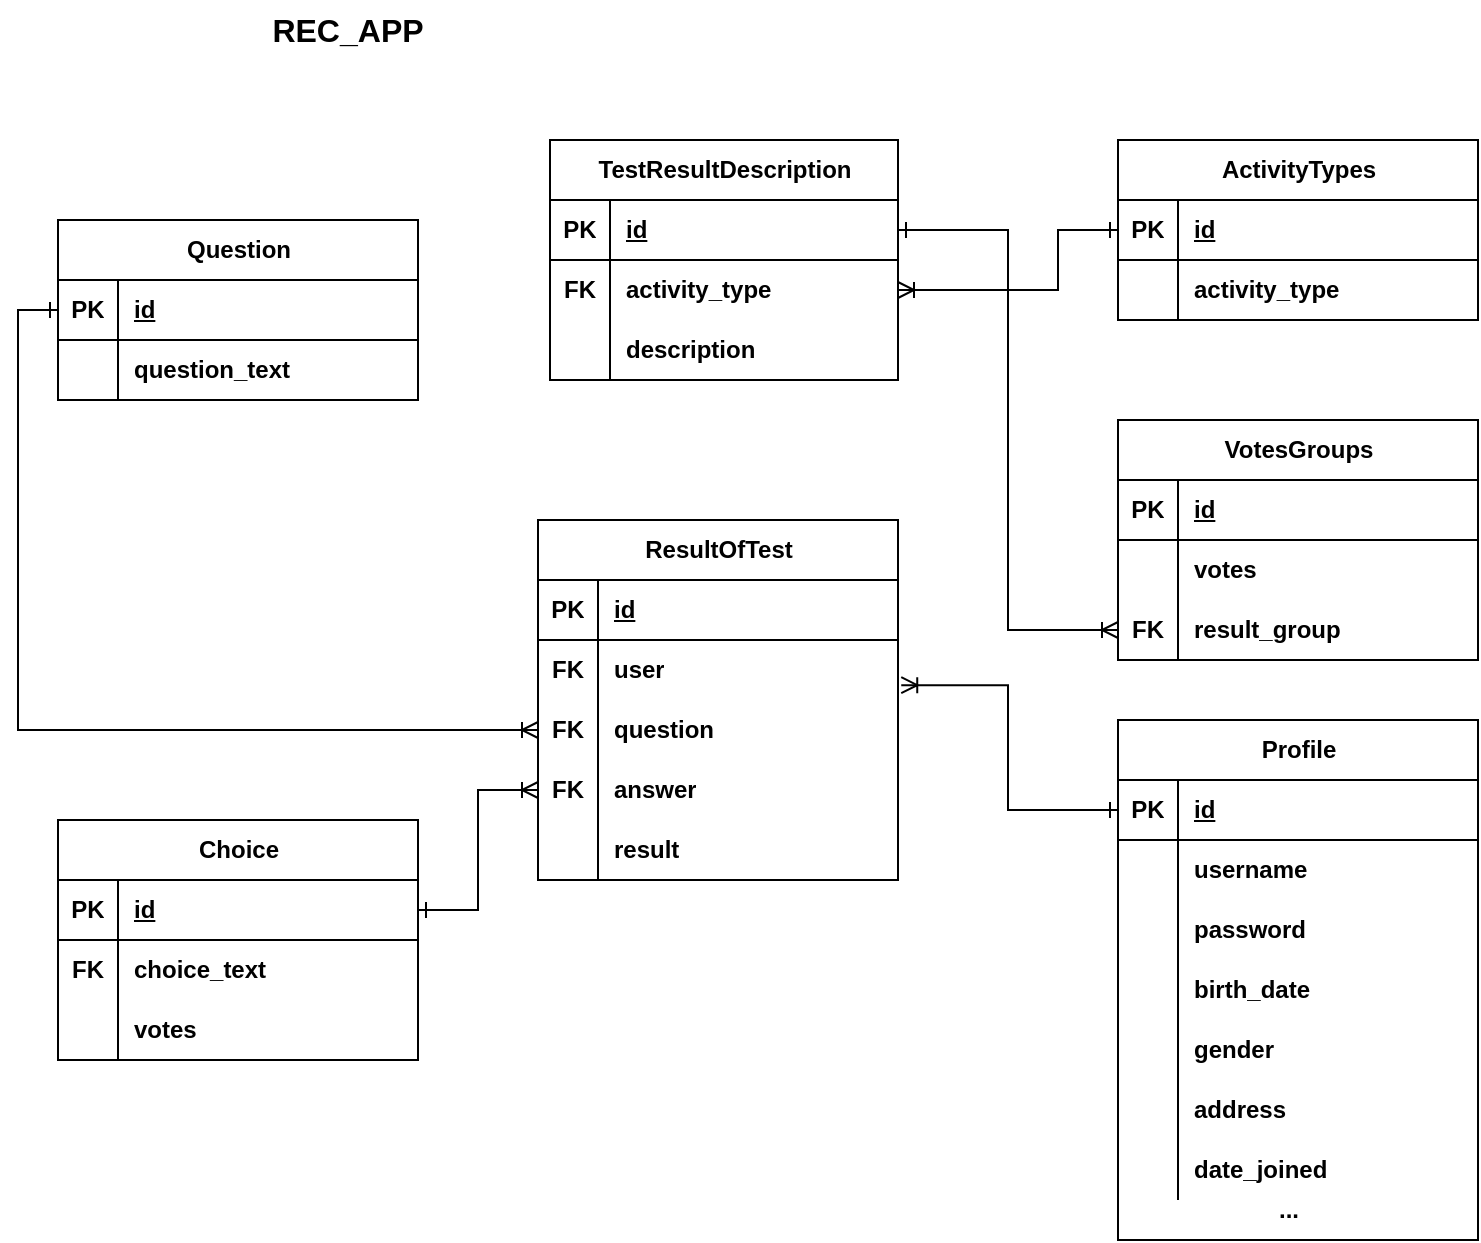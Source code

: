 <mxfile version="22.1.15" type="device">
  <diagram name="Страница — 1" id="PBj7ib9tfzUwgU_DttQS">
    <mxGraphModel dx="1358" dy="766" grid="1" gridSize="10" guides="1" tooltips="1" connect="1" arrows="1" fold="1" page="1" pageScale="1" pageWidth="827" pageHeight="1169" math="0" shadow="0">
      <root>
        <mxCell id="0" />
        <mxCell id="1" parent="0" />
        <mxCell id="XUn2laKPpw6O0YY7JGu0-66" value="&lt;div style=&quot;border-color: var(--border-color);&quot;&gt;Choice&lt;/div&gt;" style="shape=table;startSize=30;container=1;collapsible=1;childLayout=tableLayout;fixedRows=1;rowLines=0;fontStyle=1;align=center;resizeLast=1;html=1;fontFamily=Helvetica;" parent="1" vertex="1">
          <mxGeometry x="60" y="420" width="180" height="120" as="geometry" />
        </mxCell>
        <mxCell id="XUn2laKPpw6O0YY7JGu0-67" value="" style="shape=tableRow;horizontal=0;startSize=0;swimlaneHead=0;swimlaneBody=0;fillColor=none;collapsible=0;dropTarget=0;points=[[0,0.5],[1,0.5]];portConstraint=eastwest;top=0;left=0;right=0;bottom=1;fontFamily=Helvetica;" parent="XUn2laKPpw6O0YY7JGu0-66" vertex="1">
          <mxGeometry y="30" width="180" height="30" as="geometry" />
        </mxCell>
        <mxCell id="XUn2laKPpw6O0YY7JGu0-68" value="PK" style="shape=partialRectangle;connectable=0;fillColor=none;top=0;left=0;bottom=0;right=0;fontStyle=1;overflow=hidden;whiteSpace=wrap;html=1;fontFamily=Helvetica;" parent="XUn2laKPpw6O0YY7JGu0-67" vertex="1">
          <mxGeometry width="30" height="30" as="geometry">
            <mxRectangle width="30" height="30" as="alternateBounds" />
          </mxGeometry>
        </mxCell>
        <mxCell id="XUn2laKPpw6O0YY7JGu0-69" value="id" style="shape=partialRectangle;connectable=0;fillColor=none;top=0;left=0;bottom=0;right=0;align=left;spacingLeft=6;fontStyle=5;overflow=hidden;whiteSpace=wrap;html=1;fontFamily=Helvetica;" parent="XUn2laKPpw6O0YY7JGu0-67" vertex="1">
          <mxGeometry x="30" width="150" height="30" as="geometry">
            <mxRectangle width="150" height="30" as="alternateBounds" />
          </mxGeometry>
        </mxCell>
        <mxCell id="XUn2laKPpw6O0YY7JGu0-70" value="" style="shape=tableRow;horizontal=0;startSize=0;swimlaneHead=0;swimlaneBody=0;fillColor=none;collapsible=0;dropTarget=0;points=[[0,0.5],[1,0.5]];portConstraint=eastwest;top=0;left=0;right=0;bottom=0;fontFamily=Helvetica;" parent="XUn2laKPpw6O0YY7JGu0-66" vertex="1">
          <mxGeometry y="60" width="180" height="30" as="geometry" />
        </mxCell>
        <mxCell id="XUn2laKPpw6O0YY7JGu0-71" value="&lt;b&gt;FK&lt;/b&gt;" style="shape=partialRectangle;connectable=0;fillColor=none;top=0;left=0;bottom=0;right=0;editable=1;overflow=hidden;whiteSpace=wrap;html=1;fontFamily=Helvetica;" parent="XUn2laKPpw6O0YY7JGu0-70" vertex="1">
          <mxGeometry width="30" height="30" as="geometry">
            <mxRectangle width="30" height="30" as="alternateBounds" />
          </mxGeometry>
        </mxCell>
        <mxCell id="XUn2laKPpw6O0YY7JGu0-72" value="&lt;div style=&quot;border-color: var(--border-color); font-weight: 700;&quot;&gt;choice_text&lt;/div&gt;" style="shape=partialRectangle;connectable=0;fillColor=none;top=0;left=0;bottom=0;right=0;align=left;spacingLeft=6;overflow=hidden;whiteSpace=wrap;html=1;fontFamily=Helvetica;" parent="XUn2laKPpw6O0YY7JGu0-70" vertex="1">
          <mxGeometry x="30" width="150" height="30" as="geometry">
            <mxRectangle width="150" height="30" as="alternateBounds" />
          </mxGeometry>
        </mxCell>
        <mxCell id="XUn2laKPpw6O0YY7JGu0-73" value="" style="shape=tableRow;horizontal=0;startSize=0;swimlaneHead=0;swimlaneBody=0;fillColor=none;collapsible=0;dropTarget=0;points=[[0,0.5],[1,0.5]];portConstraint=eastwest;top=0;left=0;right=0;bottom=0;fontFamily=Helvetica;" parent="XUn2laKPpw6O0YY7JGu0-66" vertex="1">
          <mxGeometry y="90" width="180" height="30" as="geometry" />
        </mxCell>
        <mxCell id="XUn2laKPpw6O0YY7JGu0-74" value="" style="shape=partialRectangle;connectable=0;fillColor=none;top=0;left=0;bottom=0;right=0;editable=1;overflow=hidden;whiteSpace=wrap;html=1;fontFamily=Helvetica;" parent="XUn2laKPpw6O0YY7JGu0-73" vertex="1">
          <mxGeometry width="30" height="30" as="geometry">
            <mxRectangle width="30" height="30" as="alternateBounds" />
          </mxGeometry>
        </mxCell>
        <mxCell id="XUn2laKPpw6O0YY7JGu0-75" value="&lt;div style=&quot;border-color: var(--border-color); font-weight: 700;&quot;&gt;votes&lt;br&gt;&lt;/div&gt;" style="shape=partialRectangle;connectable=0;fillColor=none;top=0;left=0;bottom=0;right=0;align=left;spacingLeft=6;overflow=hidden;whiteSpace=wrap;html=1;fontFamily=Helvetica;" parent="XUn2laKPpw6O0YY7JGu0-73" vertex="1">
          <mxGeometry x="30" width="150" height="30" as="geometry">
            <mxRectangle width="150" height="30" as="alternateBounds" />
          </mxGeometry>
        </mxCell>
        <mxCell id="XUn2laKPpw6O0YY7JGu0-79" value="&lt;div style=&quot;border-color: var(--border-color);&quot;&gt;Question&lt;/div&gt;" style="shape=table;startSize=30;container=1;collapsible=1;childLayout=tableLayout;fixedRows=1;rowLines=0;fontStyle=1;align=center;resizeLast=1;html=1;fontFamily=Helvetica;" parent="1" vertex="1">
          <mxGeometry x="60" y="120" width="180" height="90" as="geometry" />
        </mxCell>
        <mxCell id="XUn2laKPpw6O0YY7JGu0-80" value="" style="shape=tableRow;horizontal=0;startSize=0;swimlaneHead=0;swimlaneBody=0;fillColor=none;collapsible=0;dropTarget=0;points=[[0,0.5],[1,0.5]];portConstraint=eastwest;top=0;left=0;right=0;bottom=1;fontFamily=Helvetica;" parent="XUn2laKPpw6O0YY7JGu0-79" vertex="1">
          <mxGeometry y="30" width="180" height="30" as="geometry" />
        </mxCell>
        <mxCell id="XUn2laKPpw6O0YY7JGu0-81" value="PK" style="shape=partialRectangle;connectable=0;fillColor=none;top=0;left=0;bottom=0;right=0;fontStyle=1;overflow=hidden;whiteSpace=wrap;html=1;fontFamily=Helvetica;" parent="XUn2laKPpw6O0YY7JGu0-80" vertex="1">
          <mxGeometry width="30" height="30" as="geometry">
            <mxRectangle width="30" height="30" as="alternateBounds" />
          </mxGeometry>
        </mxCell>
        <mxCell id="XUn2laKPpw6O0YY7JGu0-82" value="id" style="shape=partialRectangle;connectable=0;fillColor=none;top=0;left=0;bottom=0;right=0;align=left;spacingLeft=6;fontStyle=5;overflow=hidden;whiteSpace=wrap;html=1;fontFamily=Helvetica;" parent="XUn2laKPpw6O0YY7JGu0-80" vertex="1">
          <mxGeometry x="30" width="150" height="30" as="geometry">
            <mxRectangle width="150" height="30" as="alternateBounds" />
          </mxGeometry>
        </mxCell>
        <mxCell id="XUn2laKPpw6O0YY7JGu0-83" value="" style="shape=tableRow;horizontal=0;startSize=0;swimlaneHead=0;swimlaneBody=0;fillColor=none;collapsible=0;dropTarget=0;points=[[0,0.5],[1,0.5]];portConstraint=eastwest;top=0;left=0;right=0;bottom=0;fontFamily=Helvetica;" parent="XUn2laKPpw6O0YY7JGu0-79" vertex="1">
          <mxGeometry y="60" width="180" height="30" as="geometry" />
        </mxCell>
        <mxCell id="XUn2laKPpw6O0YY7JGu0-84" value="" style="shape=partialRectangle;connectable=0;fillColor=none;top=0;left=0;bottom=0;right=0;editable=1;overflow=hidden;whiteSpace=wrap;html=1;fontFamily=Helvetica;" parent="XUn2laKPpw6O0YY7JGu0-83" vertex="1">
          <mxGeometry width="30" height="30" as="geometry">
            <mxRectangle width="30" height="30" as="alternateBounds" />
          </mxGeometry>
        </mxCell>
        <mxCell id="XUn2laKPpw6O0YY7JGu0-85" value="&lt;div style=&quot;border-color: var(--border-color); font-weight: 700;&quot;&gt;question_text&lt;/div&gt;" style="shape=partialRectangle;connectable=0;fillColor=none;top=0;left=0;bottom=0;right=0;align=left;spacingLeft=6;overflow=hidden;whiteSpace=wrap;html=1;fontFamily=Helvetica;" parent="XUn2laKPpw6O0YY7JGu0-83" vertex="1">
          <mxGeometry x="30" width="150" height="30" as="geometry">
            <mxRectangle width="150" height="30" as="alternateBounds" />
          </mxGeometry>
        </mxCell>
        <mxCell id="XUn2laKPpw6O0YY7JGu0-125" value="" style="shape=tableRow;horizontal=0;startSize=0;swimlaneHead=0;swimlaneBody=0;fillColor=none;collapsible=0;dropTarget=0;points=[[0,0.5],[1,0.5]];portConstraint=eastwest;top=0;left=0;right=0;bottom=0;fontFamily=Helvetica;" parent="1" vertex="1">
          <mxGeometry x="340" y="200" width="180" height="30" as="geometry" />
        </mxCell>
        <mxCell id="XUn2laKPpw6O0YY7JGu0-126" value="" style="shape=partialRectangle;connectable=0;fillColor=none;top=0;left=0;bottom=0;right=0;editable=1;overflow=hidden;whiteSpace=wrap;html=1;fontFamily=Helvetica;" parent="XUn2laKPpw6O0YY7JGu0-125" vertex="1">
          <mxGeometry width="30" height="30" as="geometry">
            <mxRectangle width="30" height="30" as="alternateBounds" />
          </mxGeometry>
        </mxCell>
        <mxCell id="XUn2laKPpw6O0YY7JGu0-128" value="" style="shape=tableRow;horizontal=0;startSize=0;swimlaneHead=0;swimlaneBody=0;fillColor=none;collapsible=0;dropTarget=0;points=[[0,0.5],[1,0.5]];portConstraint=eastwest;top=0;left=0;right=0;bottom=0;fontFamily=Helvetica;" parent="1" vertex="1">
          <mxGeometry x="350" y="170" width="180" height="30" as="geometry" />
        </mxCell>
        <mxCell id="XUn2laKPpw6O0YY7JGu0-112" value="&lt;div style=&quot;border-color: var(--border-color);&quot;&gt;TestResultDescription&lt;/div&gt;" style="shape=table;startSize=30;container=1;collapsible=1;childLayout=tableLayout;fixedRows=1;rowLines=0;fontStyle=1;align=center;resizeLast=1;html=1;movable=1;resizable=1;rotatable=1;deletable=1;editable=1;locked=0;connectable=1;fontFamily=Helvetica;" parent="1" vertex="1">
          <mxGeometry x="306" y="80" width="174" height="120" as="geometry" />
        </mxCell>
        <mxCell id="XUn2laKPpw6O0YY7JGu0-113" value="" style="shape=tableRow;horizontal=0;startSize=0;swimlaneHead=0;swimlaneBody=0;fillColor=none;collapsible=0;dropTarget=0;points=[[0,0.5],[1,0.5]];portConstraint=eastwest;top=0;left=0;right=0;bottom=1;fontFamily=Helvetica;" parent="XUn2laKPpw6O0YY7JGu0-112" vertex="1">
          <mxGeometry y="30" width="174" height="30" as="geometry" />
        </mxCell>
        <mxCell id="XUn2laKPpw6O0YY7JGu0-114" value="PK" style="shape=partialRectangle;connectable=0;fillColor=none;top=0;left=0;bottom=0;right=0;fontStyle=1;overflow=hidden;whiteSpace=wrap;html=1;fontFamily=Helvetica;" parent="XUn2laKPpw6O0YY7JGu0-113" vertex="1">
          <mxGeometry width="30" height="30" as="geometry">
            <mxRectangle width="30" height="30" as="alternateBounds" />
          </mxGeometry>
        </mxCell>
        <mxCell id="XUn2laKPpw6O0YY7JGu0-115" value="id" style="shape=partialRectangle;connectable=0;fillColor=none;top=0;left=0;bottom=0;right=0;align=left;spacingLeft=6;fontStyle=5;overflow=hidden;whiteSpace=wrap;html=1;fontFamily=Helvetica;" parent="XUn2laKPpw6O0YY7JGu0-113" vertex="1">
          <mxGeometry x="30" width="144" height="30" as="geometry">
            <mxRectangle width="144" height="30" as="alternateBounds" />
          </mxGeometry>
        </mxCell>
        <mxCell id="XUn2laKPpw6O0YY7JGu0-116" value="" style="shape=tableRow;horizontal=0;startSize=0;swimlaneHead=0;swimlaneBody=0;fillColor=none;collapsible=0;dropTarget=0;points=[[0,0.5],[1,0.5]];portConstraint=eastwest;top=0;left=0;right=0;bottom=0;fontFamily=Helvetica;" parent="XUn2laKPpw6O0YY7JGu0-112" vertex="1">
          <mxGeometry y="60" width="174" height="30" as="geometry" />
        </mxCell>
        <mxCell id="XUn2laKPpw6O0YY7JGu0-117" value="&lt;b&gt;FK&lt;/b&gt;" style="shape=partialRectangle;connectable=0;fillColor=none;top=0;left=0;bottom=0;right=0;editable=1;overflow=hidden;whiteSpace=wrap;html=1;fontFamily=Helvetica;" parent="XUn2laKPpw6O0YY7JGu0-116" vertex="1">
          <mxGeometry width="30" height="30" as="geometry">
            <mxRectangle width="30" height="30" as="alternateBounds" />
          </mxGeometry>
        </mxCell>
        <mxCell id="XUn2laKPpw6O0YY7JGu0-118" value="&lt;div style=&quot;border-color: var(--border-color); font-weight: 700;&quot;&gt;activity_type&lt;/div&gt;" style="shape=partialRectangle;connectable=0;fillColor=none;top=0;left=0;bottom=0;right=0;align=left;spacingLeft=6;overflow=hidden;whiteSpace=wrap;html=1;fontFamily=Helvetica;" parent="XUn2laKPpw6O0YY7JGu0-116" vertex="1">
          <mxGeometry x="30" width="144" height="30" as="geometry">
            <mxRectangle width="144" height="30" as="alternateBounds" />
          </mxGeometry>
        </mxCell>
        <mxCell id="XUn2laKPpw6O0YY7JGu0-119" value="" style="shape=tableRow;horizontal=0;startSize=0;swimlaneHead=0;swimlaneBody=0;fillColor=none;collapsible=0;dropTarget=0;points=[[0,0.5],[1,0.5]];portConstraint=eastwest;top=0;left=0;right=0;bottom=0;fontFamily=Helvetica;" parent="XUn2laKPpw6O0YY7JGu0-112" vertex="1">
          <mxGeometry y="90" width="174" height="30" as="geometry" />
        </mxCell>
        <mxCell id="XUn2laKPpw6O0YY7JGu0-120" value="" style="shape=partialRectangle;connectable=0;fillColor=none;top=0;left=0;bottom=0;right=0;editable=1;overflow=hidden;whiteSpace=wrap;html=1;fontFamily=Helvetica;" parent="XUn2laKPpw6O0YY7JGu0-119" vertex="1">
          <mxGeometry width="30" height="30" as="geometry">
            <mxRectangle width="30" height="30" as="alternateBounds" />
          </mxGeometry>
        </mxCell>
        <mxCell id="XUn2laKPpw6O0YY7JGu0-121" value="&lt;div style=&quot;border-color: var(--border-color); font-weight: 700;&quot;&gt;description&lt;/div&gt;" style="shape=partialRectangle;connectable=0;fillColor=none;top=0;left=0;bottom=0;right=0;align=left;spacingLeft=6;overflow=hidden;whiteSpace=wrap;html=1;fontFamily=Helvetica;" parent="XUn2laKPpw6O0YY7JGu0-119" vertex="1">
          <mxGeometry x="30" width="144" height="30" as="geometry">
            <mxRectangle width="144" height="30" as="alternateBounds" />
          </mxGeometry>
        </mxCell>
        <mxCell id="XUn2laKPpw6O0YY7JGu0-137" value="&lt;b&gt;&lt;font style=&quot;font-size: 16px;&quot;&gt;REC_APP&lt;/font&gt;&lt;/b&gt;" style="text;html=1;strokeColor=none;fillColor=none;align=center;verticalAlign=middle;whiteSpace=wrap;rounded=0;" parent="1" vertex="1">
          <mxGeometry x="100" y="10" width="210" height="30" as="geometry" />
        </mxCell>
        <mxCell id="En54We7QtaP9L_iG5J3X-21" value="&lt;div style=&quot;border-color: var(--border-color);&quot;&gt;ResultOfTest&lt;/div&gt;" style="shape=table;startSize=30;container=1;collapsible=1;childLayout=tableLayout;fixedRows=1;rowLines=0;fontStyle=1;align=center;resizeLast=1;html=1;fontFamily=Helvetica;" parent="1" vertex="1">
          <mxGeometry x="300" y="270" width="180" height="180" as="geometry" />
        </mxCell>
        <mxCell id="En54We7QtaP9L_iG5J3X-22" value="" style="shape=tableRow;horizontal=0;startSize=0;swimlaneHead=0;swimlaneBody=0;fillColor=none;collapsible=0;dropTarget=0;points=[[0,0.5],[1,0.5]];portConstraint=eastwest;top=0;left=0;right=0;bottom=1;fontFamily=Helvetica;" parent="En54We7QtaP9L_iG5J3X-21" vertex="1">
          <mxGeometry y="30" width="180" height="30" as="geometry" />
        </mxCell>
        <mxCell id="En54We7QtaP9L_iG5J3X-23" value="PK" style="shape=partialRectangle;connectable=0;fillColor=none;top=0;left=0;bottom=0;right=0;fontStyle=1;overflow=hidden;whiteSpace=wrap;html=1;fontFamily=Helvetica;" parent="En54We7QtaP9L_iG5J3X-22" vertex="1">
          <mxGeometry width="30" height="30" as="geometry">
            <mxRectangle width="30" height="30" as="alternateBounds" />
          </mxGeometry>
        </mxCell>
        <mxCell id="En54We7QtaP9L_iG5J3X-24" value="id" style="shape=partialRectangle;connectable=0;fillColor=none;top=0;left=0;bottom=0;right=0;align=left;spacingLeft=6;fontStyle=5;overflow=hidden;whiteSpace=wrap;html=1;fontFamily=Helvetica;" parent="En54We7QtaP9L_iG5J3X-22" vertex="1">
          <mxGeometry x="30" width="150" height="30" as="geometry">
            <mxRectangle width="150" height="30" as="alternateBounds" />
          </mxGeometry>
        </mxCell>
        <mxCell id="En54We7QtaP9L_iG5J3X-25" value="" style="shape=tableRow;horizontal=0;startSize=0;swimlaneHead=0;swimlaneBody=0;fillColor=none;collapsible=0;dropTarget=0;points=[[0,0.5],[1,0.5]];portConstraint=eastwest;top=0;left=0;right=0;bottom=0;fontFamily=Helvetica;" parent="En54We7QtaP9L_iG5J3X-21" vertex="1">
          <mxGeometry y="60" width="180" height="30" as="geometry" />
        </mxCell>
        <mxCell id="En54We7QtaP9L_iG5J3X-26" value="&lt;b&gt;FK&lt;/b&gt;" style="shape=partialRectangle;connectable=0;fillColor=none;top=0;left=0;bottom=0;right=0;editable=1;overflow=hidden;whiteSpace=wrap;html=1;fontFamily=Helvetica;" parent="En54We7QtaP9L_iG5J3X-25" vertex="1">
          <mxGeometry width="30" height="30" as="geometry">
            <mxRectangle width="30" height="30" as="alternateBounds" />
          </mxGeometry>
        </mxCell>
        <mxCell id="En54We7QtaP9L_iG5J3X-27" value="&lt;div style=&quot;border-color: var(--border-color); font-weight: 700;&quot;&gt;user&lt;/div&gt;" style="shape=partialRectangle;connectable=0;fillColor=none;top=0;left=0;bottom=0;right=0;align=left;spacingLeft=6;overflow=hidden;whiteSpace=wrap;html=1;fontFamily=Helvetica;" parent="En54We7QtaP9L_iG5J3X-25" vertex="1">
          <mxGeometry x="30" width="150" height="30" as="geometry">
            <mxRectangle width="150" height="30" as="alternateBounds" />
          </mxGeometry>
        </mxCell>
        <mxCell id="En54We7QtaP9L_iG5J3X-28" value="" style="shape=tableRow;horizontal=0;startSize=0;swimlaneHead=0;swimlaneBody=0;fillColor=none;collapsible=0;dropTarget=0;points=[[0,0.5],[1,0.5]];portConstraint=eastwest;top=0;left=0;right=0;bottom=0;fontFamily=Helvetica;" parent="En54We7QtaP9L_iG5J3X-21" vertex="1">
          <mxGeometry y="90" width="180" height="30" as="geometry" />
        </mxCell>
        <mxCell id="En54We7QtaP9L_iG5J3X-29" value="&lt;b style=&quot;border-color: var(--border-color);&quot;&gt;FK&lt;/b&gt;" style="shape=partialRectangle;connectable=0;fillColor=none;top=0;left=0;bottom=0;right=0;editable=1;overflow=hidden;whiteSpace=wrap;html=1;fontFamily=Helvetica;" parent="En54We7QtaP9L_iG5J3X-28" vertex="1">
          <mxGeometry width="30" height="30" as="geometry">
            <mxRectangle width="30" height="30" as="alternateBounds" />
          </mxGeometry>
        </mxCell>
        <mxCell id="En54We7QtaP9L_iG5J3X-30" value="&lt;div style=&quot;border-color: var(--border-color); font-weight: 700;&quot;&gt;question&lt;br&gt;&lt;/div&gt;" style="shape=partialRectangle;connectable=0;fillColor=none;top=0;left=0;bottom=0;right=0;align=left;spacingLeft=6;overflow=hidden;whiteSpace=wrap;html=1;fontFamily=Helvetica;" parent="En54We7QtaP9L_iG5J3X-28" vertex="1">
          <mxGeometry x="30" width="150" height="30" as="geometry">
            <mxRectangle width="150" height="30" as="alternateBounds" />
          </mxGeometry>
        </mxCell>
        <mxCell id="En54We7QtaP9L_iG5J3X-34" value="" style="shape=tableRow;horizontal=0;startSize=0;swimlaneHead=0;swimlaneBody=0;fillColor=none;collapsible=0;dropTarget=0;points=[[0,0.5],[1,0.5]];portConstraint=eastwest;top=0;left=0;right=0;bottom=0;" parent="En54We7QtaP9L_iG5J3X-21" vertex="1">
          <mxGeometry y="120" width="180" height="30" as="geometry" />
        </mxCell>
        <mxCell id="En54We7QtaP9L_iG5J3X-35" value="&lt;b style=&quot;border-color: var(--border-color);&quot;&gt;FK&lt;/b&gt;" style="shape=partialRectangle;connectable=0;fillColor=none;top=0;left=0;bottom=0;right=0;fontStyle=0;overflow=hidden;whiteSpace=wrap;html=1;" parent="En54We7QtaP9L_iG5J3X-34" vertex="1">
          <mxGeometry width="30" height="30" as="geometry">
            <mxRectangle width="30" height="30" as="alternateBounds" />
          </mxGeometry>
        </mxCell>
        <mxCell id="En54We7QtaP9L_iG5J3X-36" value="&lt;b&gt;answer&lt;/b&gt;" style="shape=partialRectangle;connectable=0;fillColor=none;top=0;left=0;bottom=0;right=0;align=left;spacingLeft=6;fontStyle=0;overflow=hidden;whiteSpace=wrap;html=1;" parent="En54We7QtaP9L_iG5J3X-34" vertex="1">
          <mxGeometry x="30" width="150" height="30" as="geometry">
            <mxRectangle width="150" height="30" as="alternateBounds" />
          </mxGeometry>
        </mxCell>
        <mxCell id="En54We7QtaP9L_iG5J3X-31" value="" style="shape=tableRow;horizontal=0;startSize=0;swimlaneHead=0;swimlaneBody=0;fillColor=none;collapsible=0;dropTarget=0;points=[[0,0.5],[1,0.5]];portConstraint=eastwest;top=0;left=0;right=0;bottom=0;" parent="En54We7QtaP9L_iG5J3X-21" vertex="1">
          <mxGeometry y="150" width="180" height="30" as="geometry" />
        </mxCell>
        <mxCell id="En54We7QtaP9L_iG5J3X-32" value="" style="shape=partialRectangle;connectable=0;fillColor=none;top=0;left=0;bottom=0;right=0;fontStyle=0;overflow=hidden;whiteSpace=wrap;html=1;" parent="En54We7QtaP9L_iG5J3X-31" vertex="1">
          <mxGeometry width="30" height="30" as="geometry">
            <mxRectangle width="30" height="30" as="alternateBounds" />
          </mxGeometry>
        </mxCell>
        <mxCell id="En54We7QtaP9L_iG5J3X-33" value="&lt;b&gt;result&lt;/b&gt;" style="shape=partialRectangle;connectable=0;fillColor=none;top=0;left=0;bottom=0;right=0;align=left;spacingLeft=6;fontStyle=0;overflow=hidden;whiteSpace=wrap;html=1;" parent="En54We7QtaP9L_iG5J3X-31" vertex="1">
          <mxGeometry x="30" width="150" height="30" as="geometry">
            <mxRectangle width="150" height="30" as="alternateBounds" />
          </mxGeometry>
        </mxCell>
        <mxCell id="En54We7QtaP9L_iG5J3X-37" style="edgeStyle=orthogonalEdgeStyle;rounded=0;orthogonalLoop=1;jettySize=auto;html=1;exitX=1;exitY=0.5;exitDx=0;exitDy=0;entryX=0;entryY=0.5;entryDx=0;entryDy=0;startArrow=ERone;startFill=0;endArrow=ERoneToMany;endFill=0;" parent="1" source="XUn2laKPpw6O0YY7JGu0-67" target="En54We7QtaP9L_iG5J3X-34" edge="1">
          <mxGeometry relative="1" as="geometry">
            <mxPoint x="240" y="505" as="sourcePoint" />
          </mxGeometry>
        </mxCell>
        <mxCell id="En54We7QtaP9L_iG5J3X-73" style="edgeStyle=orthogonalEdgeStyle;rounded=0;orthogonalLoop=1;jettySize=auto;html=1;exitX=0;exitY=0.5;exitDx=0;exitDy=0;entryX=1;entryY=0.5;entryDx=0;entryDy=0;startArrow=ERone;startFill=0;endArrow=ERoneToMany;endFill=0;" parent="1" source="En54We7QtaP9L_iG5J3X-103" target="XUn2laKPpw6O0YY7JGu0-116" edge="1">
          <mxGeometry relative="1" as="geometry">
            <mxPoint x="560" y="195" as="targetPoint" />
            <Array as="points">
              <mxPoint x="560" y="125" />
              <mxPoint x="560" y="155" />
            </Array>
          </mxGeometry>
        </mxCell>
        <mxCell id="En54We7QtaP9L_iG5J3X-74" value="&lt;div style=&quot;border-color: var(--border-color);&quot;&gt;Profile&lt;/div&gt;" style="shape=table;startSize=30;container=1;collapsible=1;childLayout=tableLayout;fixedRows=1;rowLines=0;fontStyle=1;align=center;resizeLast=1;html=1;fontFamily=Helvetica;" parent="1" vertex="1">
          <mxGeometry x="590" y="370" width="180" height="260" as="geometry" />
        </mxCell>
        <mxCell id="En54We7QtaP9L_iG5J3X-75" value="" style="shape=tableRow;horizontal=0;startSize=0;swimlaneHead=0;swimlaneBody=0;fillColor=none;collapsible=0;dropTarget=0;points=[[0,0.5],[1,0.5]];portConstraint=eastwest;top=0;left=0;right=0;bottom=1;fontFamily=Helvetica;" parent="En54We7QtaP9L_iG5J3X-74" vertex="1">
          <mxGeometry y="30" width="180" height="30" as="geometry" />
        </mxCell>
        <mxCell id="En54We7QtaP9L_iG5J3X-76" value="PK" style="shape=partialRectangle;connectable=0;fillColor=none;top=0;left=0;bottom=0;right=0;fontStyle=1;overflow=hidden;whiteSpace=wrap;html=1;fontFamily=Helvetica;" parent="En54We7QtaP9L_iG5J3X-75" vertex="1">
          <mxGeometry width="30" height="30" as="geometry">
            <mxRectangle width="30" height="30" as="alternateBounds" />
          </mxGeometry>
        </mxCell>
        <mxCell id="En54We7QtaP9L_iG5J3X-77" value="id" style="shape=partialRectangle;connectable=0;fillColor=none;top=0;left=0;bottom=0;right=0;align=left;spacingLeft=6;fontStyle=5;overflow=hidden;whiteSpace=wrap;html=1;fontFamily=Helvetica;" parent="En54We7QtaP9L_iG5J3X-75" vertex="1">
          <mxGeometry x="30" width="150" height="30" as="geometry">
            <mxRectangle width="150" height="30" as="alternateBounds" />
          </mxGeometry>
        </mxCell>
        <mxCell id="En54We7QtaP9L_iG5J3X-82" value="" style="shape=tableRow;horizontal=0;startSize=0;swimlaneHead=0;swimlaneBody=0;fillColor=none;collapsible=0;dropTarget=0;points=[[0,0.5],[1,0.5]];portConstraint=eastwest;top=0;left=0;right=0;bottom=0;" parent="En54We7QtaP9L_iG5J3X-74" vertex="1">
          <mxGeometry y="60" width="180" height="30" as="geometry" />
        </mxCell>
        <mxCell id="En54We7QtaP9L_iG5J3X-83" value="&lt;br&gt;" style="shape=partialRectangle;connectable=0;fillColor=none;top=0;left=0;bottom=0;right=0;fontStyle=0;overflow=hidden;whiteSpace=wrap;html=1;" parent="En54We7QtaP9L_iG5J3X-82" vertex="1">
          <mxGeometry width="30" height="30" as="geometry">
            <mxRectangle width="30" height="30" as="alternateBounds" />
          </mxGeometry>
        </mxCell>
        <mxCell id="En54We7QtaP9L_iG5J3X-84" value="&lt;b&gt;username&lt;/b&gt;" style="shape=partialRectangle;connectable=0;fillColor=none;top=0;left=0;bottom=0;right=0;align=left;spacingLeft=6;fontStyle=0;overflow=hidden;whiteSpace=wrap;html=1;" parent="En54We7QtaP9L_iG5J3X-82" vertex="1">
          <mxGeometry x="30" width="150" height="30" as="geometry">
            <mxRectangle width="150" height="30" as="alternateBounds" />
          </mxGeometry>
        </mxCell>
        <mxCell id="En54We7QtaP9L_iG5J3X-97" value="" style="shape=tableRow;horizontal=0;startSize=0;swimlaneHead=0;swimlaneBody=0;fillColor=none;collapsible=0;dropTarget=0;points=[[0,0.5],[1,0.5]];portConstraint=eastwest;top=0;left=0;right=0;bottom=0;" parent="En54We7QtaP9L_iG5J3X-74" vertex="1">
          <mxGeometry y="90" width="180" height="30" as="geometry" />
        </mxCell>
        <mxCell id="En54We7QtaP9L_iG5J3X-98" value="" style="shape=partialRectangle;connectable=0;fillColor=none;top=0;left=0;bottom=0;right=0;fontStyle=0;overflow=hidden;whiteSpace=wrap;html=1;" parent="En54We7QtaP9L_iG5J3X-97" vertex="1">
          <mxGeometry width="30" height="30" as="geometry">
            <mxRectangle width="30" height="30" as="alternateBounds" />
          </mxGeometry>
        </mxCell>
        <mxCell id="En54We7QtaP9L_iG5J3X-99" value="&lt;b&gt;password&lt;/b&gt;" style="shape=partialRectangle;connectable=0;fillColor=none;top=0;left=0;bottom=0;right=0;align=left;spacingLeft=6;fontStyle=0;overflow=hidden;whiteSpace=wrap;html=1;" parent="En54We7QtaP9L_iG5J3X-97" vertex="1">
          <mxGeometry x="30" width="150" height="30" as="geometry">
            <mxRectangle width="150" height="30" as="alternateBounds" />
          </mxGeometry>
        </mxCell>
        <mxCell id="En54We7QtaP9L_iG5J3X-85" value="" style="shape=tableRow;horizontal=0;startSize=0;swimlaneHead=0;swimlaneBody=0;fillColor=none;collapsible=0;dropTarget=0;points=[[0,0.5],[1,0.5]];portConstraint=eastwest;top=0;left=0;right=0;bottom=0;" parent="En54We7QtaP9L_iG5J3X-74" vertex="1">
          <mxGeometry y="120" width="180" height="30" as="geometry" />
        </mxCell>
        <mxCell id="En54We7QtaP9L_iG5J3X-86" value="" style="shape=partialRectangle;connectable=0;fillColor=none;top=0;left=0;bottom=0;right=0;fontStyle=0;overflow=hidden;whiteSpace=wrap;html=1;" parent="En54We7QtaP9L_iG5J3X-85" vertex="1">
          <mxGeometry width="30" height="30" as="geometry">
            <mxRectangle width="30" height="30" as="alternateBounds" />
          </mxGeometry>
        </mxCell>
        <mxCell id="En54We7QtaP9L_iG5J3X-87" value="&lt;b&gt;birth_date&lt;/b&gt;" style="shape=partialRectangle;connectable=0;fillColor=none;top=0;left=0;bottom=0;right=0;align=left;spacingLeft=6;fontStyle=0;overflow=hidden;whiteSpace=wrap;html=1;" parent="En54We7QtaP9L_iG5J3X-85" vertex="1">
          <mxGeometry x="30" width="150" height="30" as="geometry">
            <mxRectangle width="150" height="30" as="alternateBounds" />
          </mxGeometry>
        </mxCell>
        <mxCell id="En54We7QtaP9L_iG5J3X-88" value="" style="shape=tableRow;horizontal=0;startSize=0;swimlaneHead=0;swimlaneBody=0;fillColor=none;collapsible=0;dropTarget=0;points=[[0,0.5],[1,0.5]];portConstraint=eastwest;top=0;left=0;right=0;bottom=0;" parent="En54We7QtaP9L_iG5J3X-74" vertex="1">
          <mxGeometry y="150" width="180" height="30" as="geometry" />
        </mxCell>
        <mxCell id="En54We7QtaP9L_iG5J3X-89" value="" style="shape=partialRectangle;connectable=0;fillColor=none;top=0;left=0;bottom=0;right=0;fontStyle=0;overflow=hidden;whiteSpace=wrap;html=1;" parent="En54We7QtaP9L_iG5J3X-88" vertex="1">
          <mxGeometry width="30" height="30" as="geometry">
            <mxRectangle width="30" height="30" as="alternateBounds" />
          </mxGeometry>
        </mxCell>
        <mxCell id="En54We7QtaP9L_iG5J3X-90" value="&lt;b&gt;gender&lt;/b&gt;" style="shape=partialRectangle;connectable=0;fillColor=none;top=0;left=0;bottom=0;right=0;align=left;spacingLeft=6;fontStyle=0;overflow=hidden;whiteSpace=wrap;html=1;" parent="En54We7QtaP9L_iG5J3X-88" vertex="1">
          <mxGeometry x="30" width="150" height="30" as="geometry">
            <mxRectangle width="150" height="30" as="alternateBounds" />
          </mxGeometry>
        </mxCell>
        <mxCell id="En54We7QtaP9L_iG5J3X-91" value="" style="shape=tableRow;horizontal=0;startSize=0;swimlaneHead=0;swimlaneBody=0;fillColor=none;collapsible=0;dropTarget=0;points=[[0,0.5],[1,0.5]];portConstraint=eastwest;top=0;left=0;right=0;bottom=0;" parent="En54We7QtaP9L_iG5J3X-74" vertex="1">
          <mxGeometry y="180" width="180" height="30" as="geometry" />
        </mxCell>
        <mxCell id="En54We7QtaP9L_iG5J3X-92" value="" style="shape=partialRectangle;connectable=0;fillColor=none;top=0;left=0;bottom=0;right=0;fontStyle=0;overflow=hidden;whiteSpace=wrap;html=1;" parent="En54We7QtaP9L_iG5J3X-91" vertex="1">
          <mxGeometry width="30" height="30" as="geometry">
            <mxRectangle width="30" height="30" as="alternateBounds" />
          </mxGeometry>
        </mxCell>
        <mxCell id="En54We7QtaP9L_iG5J3X-93" value="&lt;b&gt;address&lt;/b&gt;" style="shape=partialRectangle;connectable=0;fillColor=none;top=0;left=0;bottom=0;right=0;align=left;spacingLeft=6;fontStyle=0;overflow=hidden;whiteSpace=wrap;html=1;" parent="En54We7QtaP9L_iG5J3X-91" vertex="1">
          <mxGeometry x="30" width="150" height="30" as="geometry">
            <mxRectangle width="150" height="30" as="alternateBounds" />
          </mxGeometry>
        </mxCell>
        <mxCell id="En54We7QtaP9L_iG5J3X-78" value="" style="shape=tableRow;horizontal=0;startSize=0;swimlaneHead=0;swimlaneBody=0;fillColor=none;collapsible=0;dropTarget=0;points=[[0,0.5],[1,0.5]];portConstraint=eastwest;top=0;left=0;right=0;bottom=0;fontFamily=Helvetica;" parent="En54We7QtaP9L_iG5J3X-74" vertex="1">
          <mxGeometry y="210" width="180" height="30" as="geometry" />
        </mxCell>
        <mxCell id="En54We7QtaP9L_iG5J3X-79" value="" style="shape=partialRectangle;connectable=0;fillColor=none;top=0;left=0;bottom=0;right=0;editable=1;overflow=hidden;whiteSpace=wrap;html=1;fontFamily=Helvetica;" parent="En54We7QtaP9L_iG5J3X-78" vertex="1">
          <mxGeometry width="30" height="30" as="geometry">
            <mxRectangle width="30" height="30" as="alternateBounds" />
          </mxGeometry>
        </mxCell>
        <mxCell id="En54We7QtaP9L_iG5J3X-80" value="&lt;div style=&quot;border-color: var(--border-color); font-weight: 700;&quot;&gt;date_joined&lt;/div&gt;" style="shape=partialRectangle;connectable=0;fillColor=none;top=0;left=0;bottom=0;right=0;align=left;spacingLeft=6;overflow=hidden;whiteSpace=wrap;html=1;fontFamily=Helvetica;" parent="En54We7QtaP9L_iG5J3X-78" vertex="1">
          <mxGeometry x="30" width="150" height="30" as="geometry">
            <mxRectangle width="150" height="30" as="alternateBounds" />
          </mxGeometry>
        </mxCell>
        <mxCell id="En54We7QtaP9L_iG5J3X-100" value="&lt;b&gt;...&lt;/b&gt;" style="text;html=1;align=center;verticalAlign=middle;resizable=0;points=[];autosize=1;strokeColor=none;fillColor=none;" parent="1" vertex="1">
          <mxGeometry x="660" y="600" width="30" height="30" as="geometry" />
        </mxCell>
        <mxCell id="En54We7QtaP9L_iG5J3X-101" style="edgeStyle=orthogonalEdgeStyle;rounded=0;orthogonalLoop=1;jettySize=auto;html=1;exitX=0;exitY=0.5;exitDx=0;exitDy=0;entryX=1.009;entryY=0.753;entryDx=0;entryDy=0;startArrow=ERone;startFill=0;endArrow=ERoneToMany;endFill=0;entryPerimeter=0;" parent="1" source="En54We7QtaP9L_iG5J3X-75" target="En54We7QtaP9L_iG5J3X-25" edge="1">
          <mxGeometry relative="1" as="geometry">
            <mxPoint x="560" y="225" as="targetPoint" />
          </mxGeometry>
        </mxCell>
        <mxCell id="En54We7QtaP9L_iG5J3X-102" value="&lt;div style=&quot;border-color: var(--border-color);&quot;&gt;ActivityTypes&lt;/div&gt;" style="shape=table;startSize=30;container=1;collapsible=1;childLayout=tableLayout;fixedRows=1;rowLines=0;fontStyle=1;align=center;resizeLast=1;html=1;fontFamily=Helvetica;" parent="1" vertex="1">
          <mxGeometry x="590" y="80" width="180" height="90" as="geometry" />
        </mxCell>
        <mxCell id="En54We7QtaP9L_iG5J3X-103" value="" style="shape=tableRow;horizontal=0;startSize=0;swimlaneHead=0;swimlaneBody=0;fillColor=none;collapsible=0;dropTarget=0;points=[[0,0.5],[1,0.5]];portConstraint=eastwest;top=0;left=0;right=0;bottom=1;fontFamily=Helvetica;" parent="En54We7QtaP9L_iG5J3X-102" vertex="1">
          <mxGeometry y="30" width="180" height="30" as="geometry" />
        </mxCell>
        <mxCell id="En54We7QtaP9L_iG5J3X-104" value="PK" style="shape=partialRectangle;connectable=0;fillColor=none;top=0;left=0;bottom=0;right=0;fontStyle=1;overflow=hidden;whiteSpace=wrap;html=1;fontFamily=Helvetica;" parent="En54We7QtaP9L_iG5J3X-103" vertex="1">
          <mxGeometry width="30" height="30" as="geometry">
            <mxRectangle width="30" height="30" as="alternateBounds" />
          </mxGeometry>
        </mxCell>
        <mxCell id="En54We7QtaP9L_iG5J3X-105" value="id" style="shape=partialRectangle;connectable=0;fillColor=none;top=0;left=0;bottom=0;right=0;align=left;spacingLeft=6;fontStyle=5;overflow=hidden;whiteSpace=wrap;html=1;fontFamily=Helvetica;" parent="En54We7QtaP9L_iG5J3X-103" vertex="1">
          <mxGeometry x="30" width="150" height="30" as="geometry">
            <mxRectangle width="150" height="30" as="alternateBounds" />
          </mxGeometry>
        </mxCell>
        <mxCell id="En54We7QtaP9L_iG5J3X-106" value="" style="shape=tableRow;horizontal=0;startSize=0;swimlaneHead=0;swimlaneBody=0;fillColor=none;collapsible=0;dropTarget=0;points=[[0,0.5],[1,0.5]];portConstraint=eastwest;top=0;left=0;right=0;bottom=0;fontFamily=Helvetica;" parent="En54We7QtaP9L_iG5J3X-102" vertex="1">
          <mxGeometry y="60" width="180" height="30" as="geometry" />
        </mxCell>
        <mxCell id="En54We7QtaP9L_iG5J3X-107" value="" style="shape=partialRectangle;connectable=0;fillColor=none;top=0;left=0;bottom=0;right=0;editable=1;overflow=hidden;whiteSpace=wrap;html=1;fontFamily=Helvetica;" parent="En54We7QtaP9L_iG5J3X-106" vertex="1">
          <mxGeometry width="30" height="30" as="geometry">
            <mxRectangle width="30" height="30" as="alternateBounds" />
          </mxGeometry>
        </mxCell>
        <mxCell id="En54We7QtaP9L_iG5J3X-108" value="&lt;div style=&quot;border-color: var(--border-color); font-weight: 700;&quot;&gt;activity_type&lt;/div&gt;" style="shape=partialRectangle;connectable=0;fillColor=none;top=0;left=0;bottom=0;right=0;align=left;spacingLeft=6;overflow=hidden;whiteSpace=wrap;html=1;fontFamily=Helvetica;" parent="En54We7QtaP9L_iG5J3X-106" vertex="1">
          <mxGeometry x="30" width="150" height="30" as="geometry">
            <mxRectangle width="150" height="30" as="alternateBounds" />
          </mxGeometry>
        </mxCell>
        <mxCell id="En54We7QtaP9L_iG5J3X-110" style="edgeStyle=orthogonalEdgeStyle;rounded=0;orthogonalLoop=1;jettySize=auto;html=1;exitX=0;exitY=0.5;exitDx=0;exitDy=0;entryX=0;entryY=0.5;entryDx=0;entryDy=0;startArrow=ERone;startFill=0;endArrow=ERoneToMany;endFill=0;" parent="1" source="XUn2laKPpw6O0YY7JGu0-80" target="En54We7QtaP9L_iG5J3X-28" edge="1">
          <mxGeometry relative="1" as="geometry" />
        </mxCell>
        <mxCell id="OMqtftdEsinQL3UYlOOT-1" value="&lt;div style=&quot;border-color: var(--border-color);&quot;&gt;VotesGroups&lt;/div&gt;" style="shape=table;startSize=30;container=1;collapsible=1;childLayout=tableLayout;fixedRows=1;rowLines=0;fontStyle=1;align=center;resizeLast=1;html=1;fontFamily=Helvetica;" vertex="1" parent="1">
          <mxGeometry x="590" y="220" width="180" height="120" as="geometry" />
        </mxCell>
        <mxCell id="OMqtftdEsinQL3UYlOOT-2" value="" style="shape=tableRow;horizontal=0;startSize=0;swimlaneHead=0;swimlaneBody=0;fillColor=none;collapsible=0;dropTarget=0;points=[[0,0.5],[1,0.5]];portConstraint=eastwest;top=0;left=0;right=0;bottom=1;fontFamily=Helvetica;" vertex="1" parent="OMqtftdEsinQL3UYlOOT-1">
          <mxGeometry y="30" width="180" height="30" as="geometry" />
        </mxCell>
        <mxCell id="OMqtftdEsinQL3UYlOOT-3" value="PK" style="shape=partialRectangle;connectable=0;fillColor=none;top=0;left=0;bottom=0;right=0;fontStyle=1;overflow=hidden;whiteSpace=wrap;html=1;fontFamily=Helvetica;" vertex="1" parent="OMqtftdEsinQL3UYlOOT-2">
          <mxGeometry width="30" height="30" as="geometry">
            <mxRectangle width="30" height="30" as="alternateBounds" />
          </mxGeometry>
        </mxCell>
        <mxCell id="OMqtftdEsinQL3UYlOOT-4" value="id" style="shape=partialRectangle;connectable=0;fillColor=none;top=0;left=0;bottom=0;right=0;align=left;spacingLeft=6;fontStyle=5;overflow=hidden;whiteSpace=wrap;html=1;fontFamily=Helvetica;" vertex="1" parent="OMqtftdEsinQL3UYlOOT-2">
          <mxGeometry x="30" width="150" height="30" as="geometry">
            <mxRectangle width="150" height="30" as="alternateBounds" />
          </mxGeometry>
        </mxCell>
        <mxCell id="OMqtftdEsinQL3UYlOOT-16" value="" style="shape=tableRow;horizontal=0;startSize=0;swimlaneHead=0;swimlaneBody=0;fillColor=none;collapsible=0;dropTarget=0;points=[[0,0.5],[1,0.5]];portConstraint=eastwest;top=0;left=0;right=0;bottom=0;" vertex="1" parent="OMqtftdEsinQL3UYlOOT-1">
          <mxGeometry y="60" width="180" height="30" as="geometry" />
        </mxCell>
        <mxCell id="OMqtftdEsinQL3UYlOOT-17" value="" style="shape=partialRectangle;connectable=0;fillColor=none;top=0;left=0;bottom=0;right=0;fontStyle=0;overflow=hidden;whiteSpace=wrap;html=1;" vertex="1" parent="OMqtftdEsinQL3UYlOOT-16">
          <mxGeometry width="30" height="30" as="geometry">
            <mxRectangle width="30" height="30" as="alternateBounds" />
          </mxGeometry>
        </mxCell>
        <mxCell id="OMqtftdEsinQL3UYlOOT-18" value="&lt;b&gt;votes&lt;/b&gt;" style="shape=partialRectangle;connectable=0;fillColor=none;top=0;left=0;bottom=0;right=0;align=left;spacingLeft=6;fontStyle=0;overflow=hidden;whiteSpace=wrap;html=1;" vertex="1" parent="OMqtftdEsinQL3UYlOOT-16">
          <mxGeometry x="30" width="150" height="30" as="geometry">
            <mxRectangle width="150" height="30" as="alternateBounds" />
          </mxGeometry>
        </mxCell>
        <mxCell id="OMqtftdEsinQL3UYlOOT-5" value="" style="shape=tableRow;horizontal=0;startSize=0;swimlaneHead=0;swimlaneBody=0;fillColor=none;collapsible=0;dropTarget=0;points=[[0,0.5],[1,0.5]];portConstraint=eastwest;top=0;left=0;right=0;bottom=0;fontFamily=Helvetica;" vertex="1" parent="OMqtftdEsinQL3UYlOOT-1">
          <mxGeometry y="90" width="180" height="30" as="geometry" />
        </mxCell>
        <mxCell id="OMqtftdEsinQL3UYlOOT-6" value="&lt;b&gt;FK&lt;/b&gt;" style="shape=partialRectangle;connectable=0;fillColor=none;top=0;left=0;bottom=0;right=0;editable=1;overflow=hidden;whiteSpace=wrap;html=1;fontFamily=Helvetica;" vertex="1" parent="OMqtftdEsinQL3UYlOOT-5">
          <mxGeometry width="30" height="30" as="geometry">
            <mxRectangle width="30" height="30" as="alternateBounds" />
          </mxGeometry>
        </mxCell>
        <mxCell id="OMqtftdEsinQL3UYlOOT-7" value="&lt;b&gt;result_group&lt;/b&gt;" style="shape=partialRectangle;connectable=0;fillColor=none;top=0;left=0;bottom=0;right=0;align=left;spacingLeft=6;overflow=hidden;whiteSpace=wrap;html=1;fontFamily=Helvetica;" vertex="1" parent="OMqtftdEsinQL3UYlOOT-5">
          <mxGeometry x="30" width="150" height="30" as="geometry">
            <mxRectangle width="150" height="30" as="alternateBounds" />
          </mxGeometry>
        </mxCell>
        <mxCell id="OMqtftdEsinQL3UYlOOT-30" style="edgeStyle=orthogonalEdgeStyle;rounded=0;orthogonalLoop=1;jettySize=auto;html=1;entryX=0;entryY=0.5;entryDx=0;entryDy=0;targetPerimeterSpacing=-2;startArrow=ERone;startFill=0;endArrow=ERoneToMany;endFill=0;" edge="1" parent="1" source="XUn2laKPpw6O0YY7JGu0-113" target="OMqtftdEsinQL3UYlOOT-5">
          <mxGeometry relative="1" as="geometry">
            <mxPoint x="310" y="270" as="targetPoint" />
          </mxGeometry>
        </mxCell>
      </root>
    </mxGraphModel>
  </diagram>
</mxfile>
